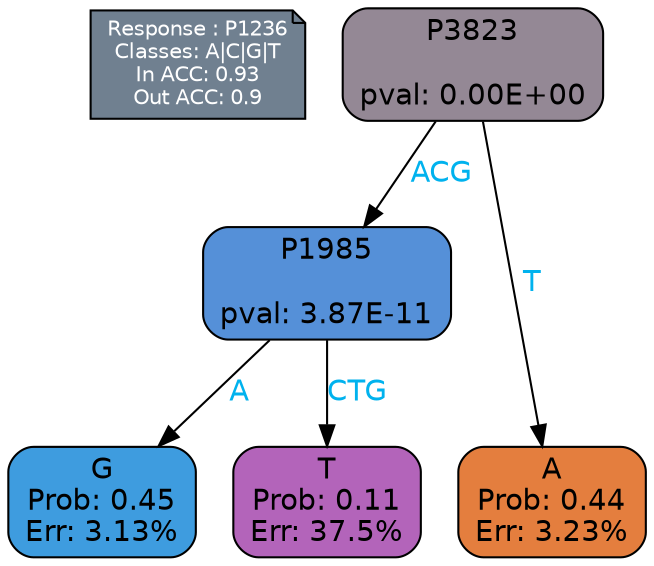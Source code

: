 digraph Tree {
node [shape=box, style="filled, rounded", color="black", fontname=helvetica] ;
graph [ranksep=equally, splines=polylines, bgcolor=transparent, dpi=600] ;
edge [fontname=helvetica] ;
LEGEND [label="Response : P1236
Classes: A|C|G|T
In ACC: 0.93
Out ACC: 0.9
",shape=note,align=left,style=filled,fillcolor="slategray",fontcolor="white",fontsize=10];1 [label="P3823

pval: 0.00E+00", fillcolor="#948895"] ;
2 [label="P1985

pval: 3.87E-11", fillcolor="#5590d8"] ;
3 [label="G
Prob: 0.45
Err: 3.13%", fillcolor="#3e9cdf"] ;
4 [label="T
Prob: 0.11
Err: 37.5%", fillcolor="#b364ba"] ;
5 [label="A
Prob: 0.44
Err: 3.23%", fillcolor="#e47e3e"] ;
1 -> 2 [label="ACG",fontcolor=deepskyblue2] ;
1 -> 5 [label="T",fontcolor=deepskyblue2] ;
2 -> 3 [label="A",fontcolor=deepskyblue2] ;
2 -> 4 [label="CTG",fontcolor=deepskyblue2] ;
{rank = same; 3;4;5;}{rank = same; LEGEND;1;}}